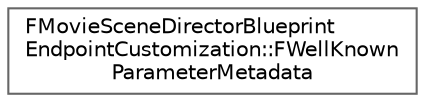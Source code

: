 digraph "Graphical Class Hierarchy"
{
 // INTERACTIVE_SVG=YES
 // LATEX_PDF_SIZE
  bgcolor="transparent";
  edge [fontname=Helvetica,fontsize=10,labelfontname=Helvetica,labelfontsize=10];
  node [fontname=Helvetica,fontsize=10,shape=box,height=0.2,width=0.4];
  rankdir="LR";
  Node0 [id="Node000000",label="FMovieSceneDirectorBlueprint\lEndpointCustomization::FWellKnown\lParameterMetadata",height=0.2,width=0.4,color="grey40", fillcolor="white", style="filled",URL="$d1/d7d/structFMovieSceneDirectorBlueprintEndpointCustomization_1_1FWellKnownParameterMetadata.html",tooltip="User-interface information for \"well-known parameters\", i.e."];
}

